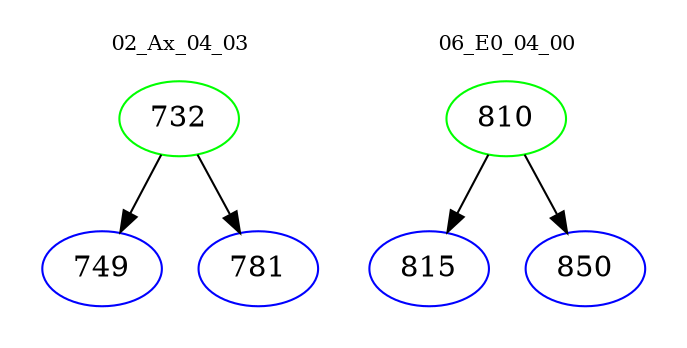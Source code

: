 digraph{
subgraph cluster_0 {
color = white
label = "02_Ax_04_03";
fontsize=10;
T0_732 [label="732", color="green"]
T0_732 -> T0_749 [color="black"]
T0_749 [label="749", color="blue"]
T0_732 -> T0_781 [color="black"]
T0_781 [label="781", color="blue"]
}
subgraph cluster_1 {
color = white
label = "06_E0_04_00";
fontsize=10;
T1_810 [label="810", color="green"]
T1_810 -> T1_815 [color="black"]
T1_815 [label="815", color="blue"]
T1_810 -> T1_850 [color="black"]
T1_850 [label="850", color="blue"]
}
}
